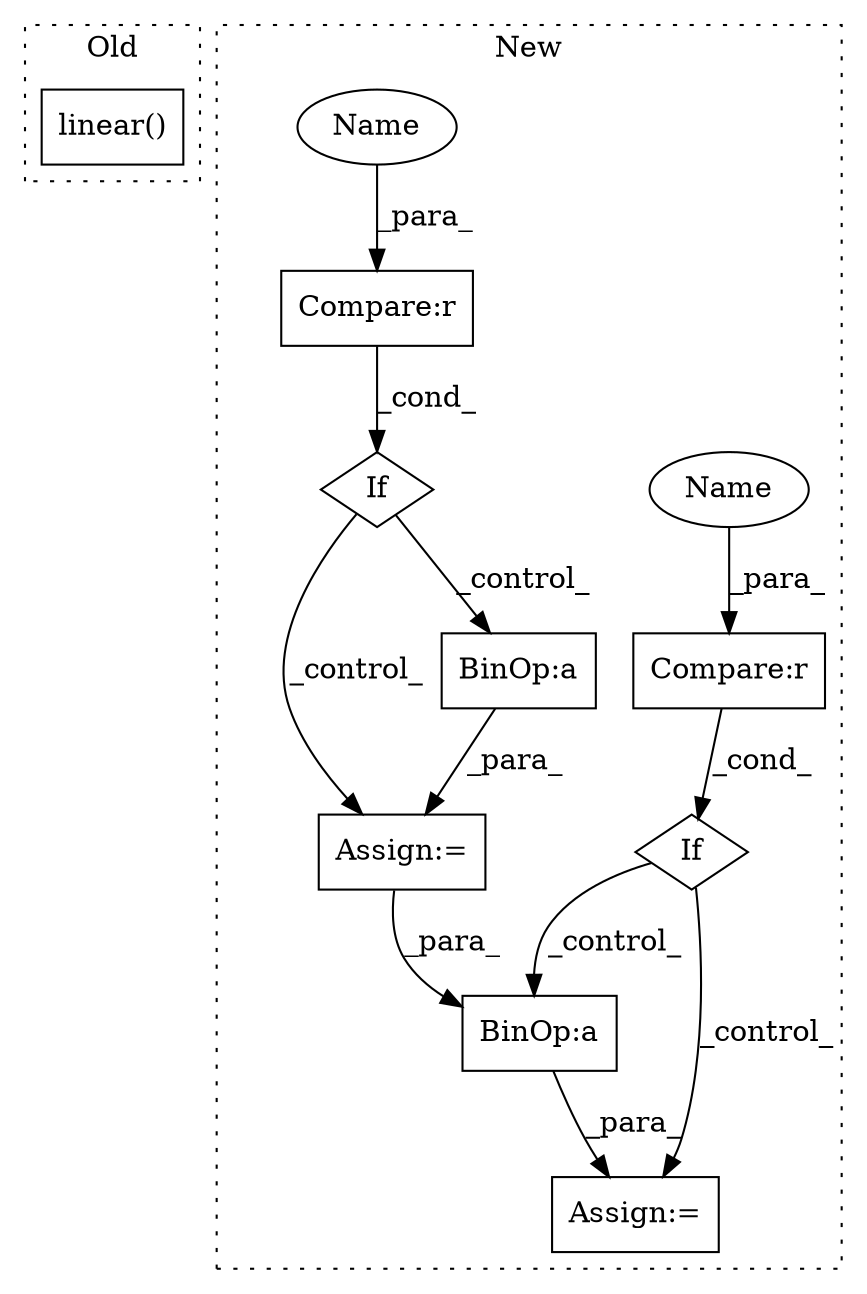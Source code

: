 digraph G {
subgraph cluster0 {
1 [label="linear()" a="75" s="5021,5037" l="12,1" shape="box"];
label = "Old";
style="dotted";
}
subgraph cluster1 {
2 [label="If" a="96" s="6000" l="3" shape="diamond"];
3 [label="Assign:=" a="68" s="6042" l="3" shape="box"];
4 [label="Compare:r" a="40" s="6003" l="21" shape="box"];
5 [label="BinOp:a" a="82" s="5793" l="3" shape="box"];
6 [label="If" a="96" s="5742" l="3" shape="diamond"];
7 [label="BinOp:a" a="82" s="6049" l="3" shape="box"];
8 [label="Compare:r" a="40" s="5745" l="23" shape="box"];
9 [label="Assign:=" a="68" s="5786" l="3" shape="box"];
10 [label="Name" a="87" s="6020" l="4" shape="ellipse"];
11 [label="Name" a="87" s="5764" l="4" shape="ellipse"];
label = "New";
style="dotted";
}
2 -> 3 [label="_control_"];
2 -> 7 [label="_control_"];
4 -> 2 [label="_cond_"];
5 -> 9 [label="_para_"];
6 -> 9 [label="_control_"];
6 -> 5 [label="_control_"];
7 -> 3 [label="_para_"];
8 -> 6 [label="_cond_"];
9 -> 7 [label="_para_"];
10 -> 4 [label="_para_"];
11 -> 8 [label="_para_"];
}